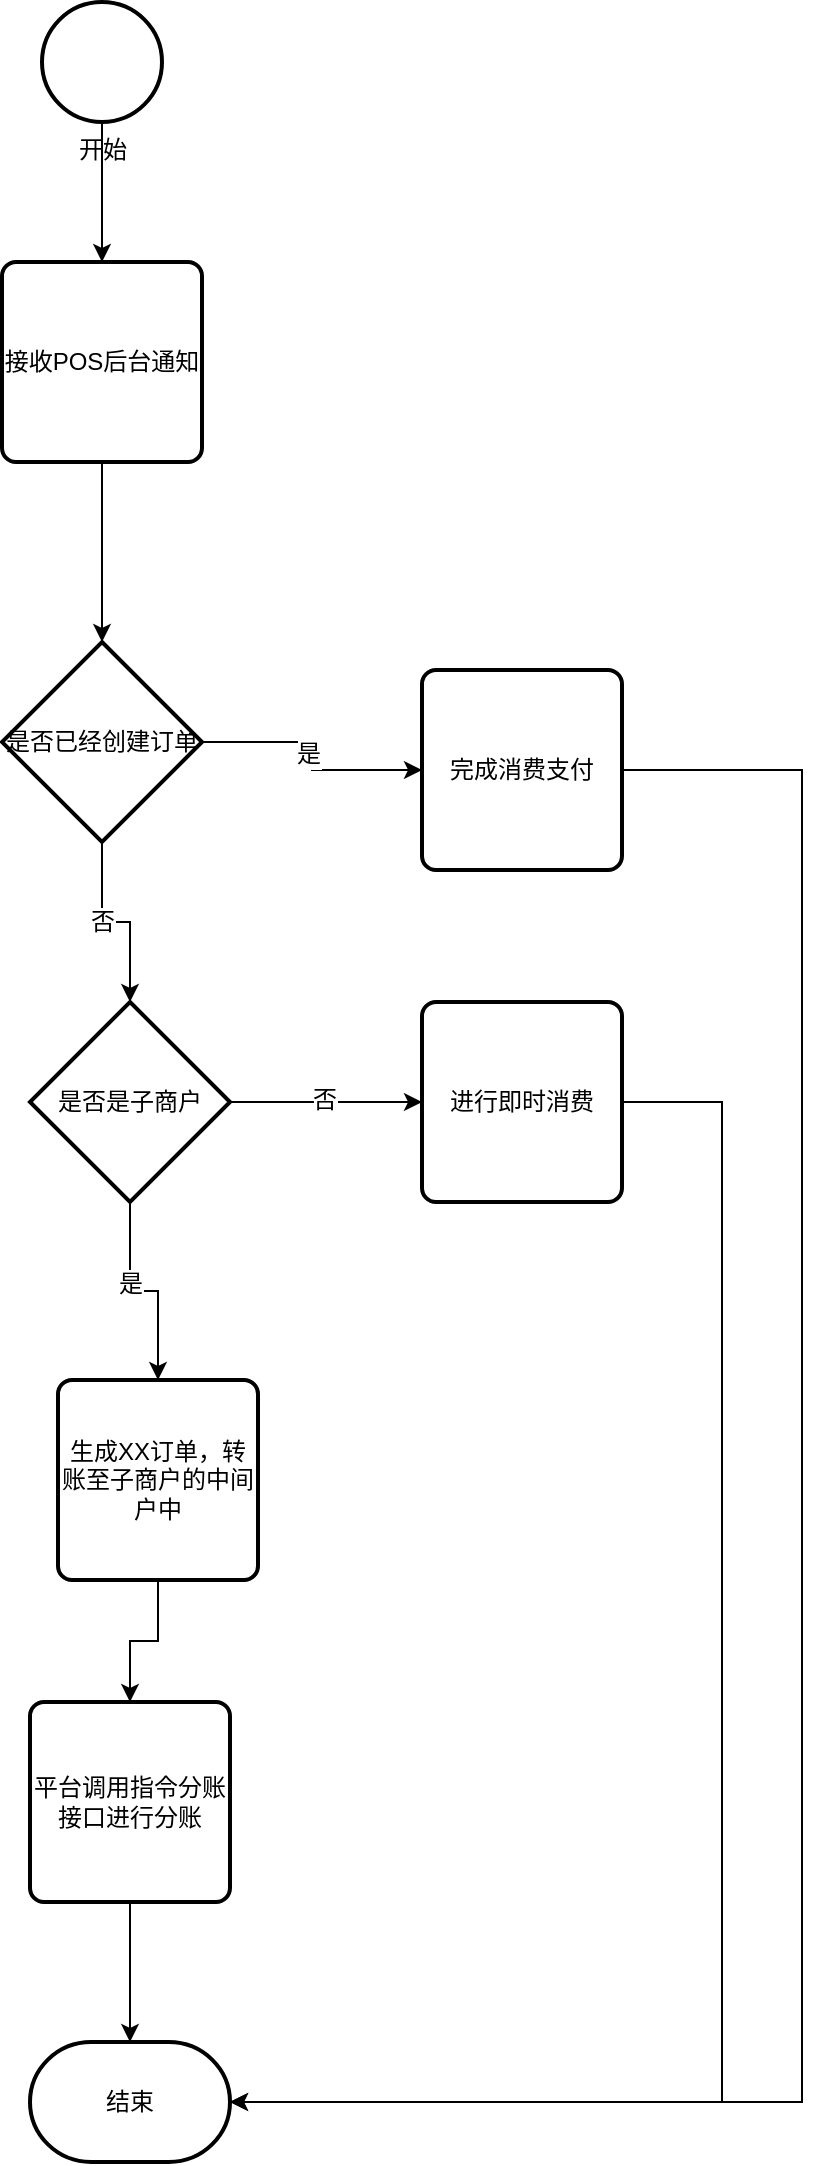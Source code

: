 <mxfile version="11.3.0" type="github" pages="1"><diagram id="bmqmp_pYzf0cV4af58_C" name="Page-1"><mxGraphModel dx="1172" dy="600" grid="1" gridSize="10" guides="1" tooltips="1" connect="1" arrows="1" fold="1" page="1" pageScale="1" pageWidth="827" pageHeight="1169" math="0" shadow="0"><root><mxCell id="0"/><mxCell id="1" parent="0"/><mxCell id="V3aKViOMNTHxK26wibIm-3" style="edgeStyle=orthogonalEdgeStyle;rounded=0;orthogonalLoop=1;jettySize=auto;html=1;" edge="1" parent="1" source="V3aKViOMNTHxK26wibIm-1" target="V3aKViOMNTHxK26wibIm-2"><mxGeometry relative="1" as="geometry"/></mxCell><mxCell id="V3aKViOMNTHxK26wibIm-1" value="开始" style="verticalLabelPosition=bottom;verticalAlign=top;html=1;strokeWidth=2;shape=mxgraph.flowchart.on-page_reference;" vertex="1" parent="1"><mxGeometry x="650" y="20" width="60" height="60" as="geometry"/></mxCell><mxCell id="V3aKViOMNTHxK26wibIm-5" style="edgeStyle=orthogonalEdgeStyle;rounded=0;orthogonalLoop=1;jettySize=auto;html=1;entryX=0.5;entryY=0;entryDx=0;entryDy=0;entryPerimeter=0;" edge="1" parent="1" source="V3aKViOMNTHxK26wibIm-2" target="V3aKViOMNTHxK26wibIm-4"><mxGeometry relative="1" as="geometry"/></mxCell><mxCell id="V3aKViOMNTHxK26wibIm-2" value="接收POS后台通知" style="rounded=1;whiteSpace=wrap;html=1;absoluteArcSize=1;arcSize=14;strokeWidth=2;" vertex="1" parent="1"><mxGeometry x="630" y="150" width="100" height="100" as="geometry"/></mxCell><mxCell id="V3aKViOMNTHxK26wibIm-7" style="edgeStyle=orthogonalEdgeStyle;rounded=0;orthogonalLoop=1;jettySize=auto;html=1;entryX=0;entryY=0.5;entryDx=0;entryDy=0;" edge="1" parent="1" source="V3aKViOMNTHxK26wibIm-4" target="V3aKViOMNTHxK26wibIm-6"><mxGeometry relative="1" as="geometry"/></mxCell><mxCell id="V3aKViOMNTHxK26wibIm-8" value="是" style="text;html=1;resizable=0;points=[];align=center;verticalAlign=middle;labelBackgroundColor=#ffffff;" vertex="1" connectable="0" parent="V3aKViOMNTHxK26wibIm-7"><mxGeometry x="-0.021" y="-2" relative="1" as="geometry"><mxPoint as="offset"/></mxGeometry></mxCell><mxCell id="V3aKViOMNTHxK26wibIm-10" value="" style="edgeStyle=orthogonalEdgeStyle;rounded=0;orthogonalLoop=1;jettySize=auto;html=1;" edge="1" parent="1" source="V3aKViOMNTHxK26wibIm-4" target="V3aKViOMNTHxK26wibIm-9"><mxGeometry relative="1" as="geometry"/></mxCell><mxCell id="V3aKViOMNTHxK26wibIm-11" value="否" style="text;html=1;resizable=0;points=[];align=center;verticalAlign=middle;labelBackgroundColor=#ffffff;" vertex="1" connectable="0" parent="V3aKViOMNTHxK26wibIm-10"><mxGeometry x="-0.151" relative="1" as="geometry"><mxPoint as="offset"/></mxGeometry></mxCell><mxCell id="V3aKViOMNTHxK26wibIm-4" value="是否已经创建订单" style="strokeWidth=2;html=1;shape=mxgraph.flowchart.decision;whiteSpace=wrap;" vertex="1" parent="1"><mxGeometry x="630" y="340" width="100" height="100" as="geometry"/></mxCell><mxCell id="V3aKViOMNTHxK26wibIm-13" style="edgeStyle=orthogonalEdgeStyle;rounded=0;orthogonalLoop=1;jettySize=auto;html=1;entryX=0;entryY=0.5;entryDx=0;entryDy=0;" edge="1" parent="1" source="V3aKViOMNTHxK26wibIm-9" target="V3aKViOMNTHxK26wibIm-12"><mxGeometry relative="1" as="geometry"/></mxCell><mxCell id="V3aKViOMNTHxK26wibIm-14" value="否" style="text;html=1;resizable=0;points=[];align=center;verticalAlign=middle;labelBackgroundColor=#ffffff;" vertex="1" connectable="0" parent="V3aKViOMNTHxK26wibIm-13"><mxGeometry x="-0.021" y="1" relative="1" as="geometry"><mxPoint as="offset"/></mxGeometry></mxCell><mxCell id="V3aKViOMNTHxK26wibIm-17" style="edgeStyle=orthogonalEdgeStyle;rounded=0;orthogonalLoop=1;jettySize=auto;html=1;entryX=0.5;entryY=0;entryDx=0;entryDy=0;" edge="1" parent="1" source="V3aKViOMNTHxK26wibIm-9" target="V3aKViOMNTHxK26wibIm-16"><mxGeometry relative="1" as="geometry"/></mxCell><mxCell id="V3aKViOMNTHxK26wibIm-18" value="是" style="text;html=1;resizable=0;points=[];align=center;verticalAlign=middle;labelBackgroundColor=#ffffff;" vertex="1" connectable="0" parent="V3aKViOMNTHxK26wibIm-17"><mxGeometry x="-0.2" relative="1" as="geometry"><mxPoint as="offset"/></mxGeometry></mxCell><mxCell id="V3aKViOMNTHxK26wibIm-9" value="是否是子商户" style="strokeWidth=2;html=1;shape=mxgraph.flowchart.decision;whiteSpace=wrap;" vertex="1" parent="1"><mxGeometry x="644" y="520" width="100" height="100" as="geometry"/></mxCell><mxCell id="V3aKViOMNTHxK26wibIm-24" style="edgeStyle=orthogonalEdgeStyle;rounded=0;orthogonalLoop=1;jettySize=auto;html=1;entryX=1;entryY=0.5;entryDx=0;entryDy=0;entryPerimeter=0;" edge="1" parent="1" source="V3aKViOMNTHxK26wibIm-6" target="V3aKViOMNTHxK26wibIm-22"><mxGeometry relative="1" as="geometry"><Array as="points"><mxPoint x="1030" y="404"/><mxPoint x="1030" y="1070"/></Array></mxGeometry></mxCell><mxCell id="V3aKViOMNTHxK26wibIm-6" value="完成消费支付" style="rounded=1;whiteSpace=wrap;html=1;absoluteArcSize=1;arcSize=14;strokeWidth=2;" vertex="1" parent="1"><mxGeometry x="840" y="354" width="100" height="100" as="geometry"/></mxCell><mxCell id="V3aKViOMNTHxK26wibIm-25" style="edgeStyle=orthogonalEdgeStyle;rounded=0;orthogonalLoop=1;jettySize=auto;html=1;entryX=1;entryY=0.5;entryDx=0;entryDy=0;entryPerimeter=0;" edge="1" parent="1" source="V3aKViOMNTHxK26wibIm-12" target="V3aKViOMNTHxK26wibIm-22"><mxGeometry relative="1" as="geometry"><Array as="points"><mxPoint x="990" y="570"/><mxPoint x="990" y="1070"/></Array></mxGeometry></mxCell><mxCell id="V3aKViOMNTHxK26wibIm-12" value="进行即时消费" style="rounded=1;whiteSpace=wrap;html=1;absoluteArcSize=1;arcSize=14;strokeWidth=2;" vertex="1" parent="1"><mxGeometry x="840" y="520" width="100" height="100" as="geometry"/></mxCell><mxCell id="V3aKViOMNTHxK26wibIm-20" value="" style="edgeStyle=orthogonalEdgeStyle;rounded=0;orthogonalLoop=1;jettySize=auto;html=1;" edge="1" parent="1" source="V3aKViOMNTHxK26wibIm-16" target="V3aKViOMNTHxK26wibIm-19"><mxGeometry relative="1" as="geometry"/></mxCell><mxCell id="V3aKViOMNTHxK26wibIm-16" value="生成XX订单，转账至子商户的中间户中" style="rounded=1;whiteSpace=wrap;html=1;absoluteArcSize=1;arcSize=14;strokeWidth=2;" vertex="1" parent="1"><mxGeometry x="658" y="709" width="100" height="100" as="geometry"/></mxCell><mxCell id="V3aKViOMNTHxK26wibIm-23" style="edgeStyle=orthogonalEdgeStyle;rounded=0;orthogonalLoop=1;jettySize=auto;html=1;" edge="1" parent="1" source="V3aKViOMNTHxK26wibIm-19" target="V3aKViOMNTHxK26wibIm-22"><mxGeometry relative="1" as="geometry"/></mxCell><mxCell id="V3aKViOMNTHxK26wibIm-19" value="平台调用指令分账接口进行分账" style="rounded=1;whiteSpace=wrap;html=1;absoluteArcSize=1;arcSize=14;strokeWidth=2;" vertex="1" parent="1"><mxGeometry x="644" y="870" width="100" height="100" as="geometry"/></mxCell><mxCell id="V3aKViOMNTHxK26wibIm-22" value="结束" style="strokeWidth=2;html=1;shape=mxgraph.flowchart.terminator;whiteSpace=wrap;" vertex="1" parent="1"><mxGeometry x="644" y="1040" width="100" height="60" as="geometry"/></mxCell></root></mxGraphModel></diagram></mxfile>